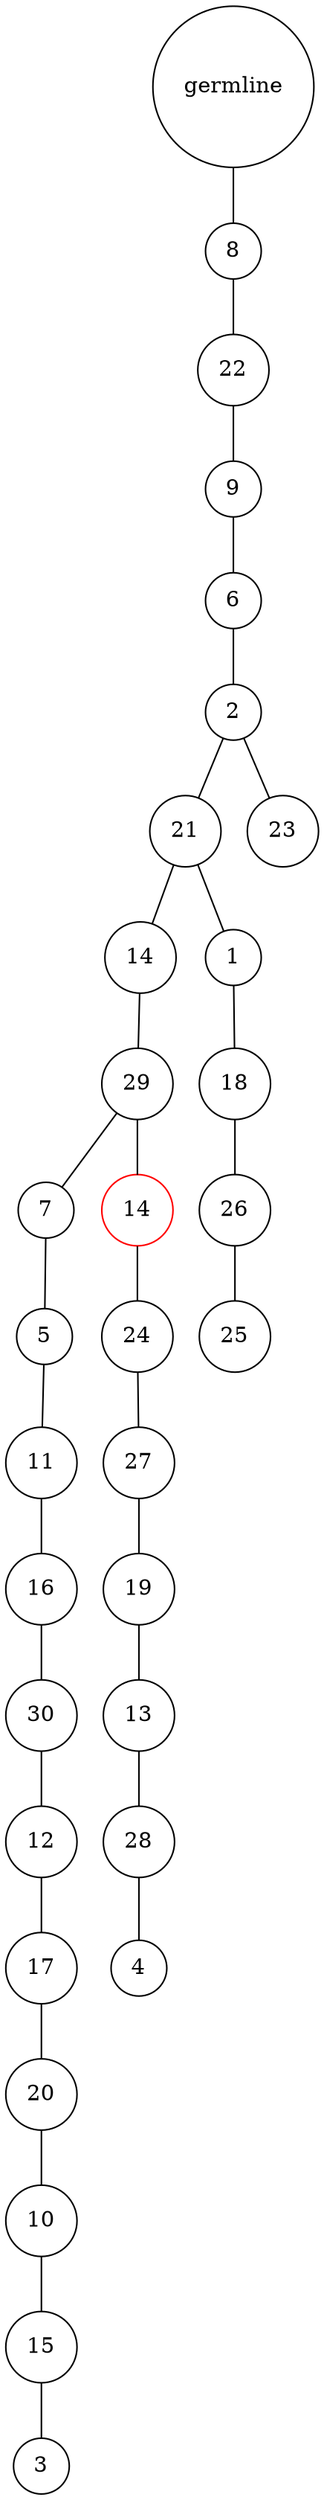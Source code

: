 graph {
	rankdir=UD;
	splines=line;
	node [shape=circle]
	"0x7f41f5a15a90" [label="germline"];
	"0x7f41f5a15ac0" [label="8"];
	"0x7f41f5a15a90" -- "0x7f41f5a15ac0" ;
	"0x7f41f5a15af0" [label="22"];
	"0x7f41f5a15ac0" -- "0x7f41f5a15af0" ;
	"0x7f41f5a15b20" [label="9"];
	"0x7f41f5a15af0" -- "0x7f41f5a15b20" ;
	"0x7f41f5a15b50" [label="6"];
	"0x7f41f5a15b20" -- "0x7f41f5a15b50" ;
	"0x7f41f5a15b80" [label="2"];
	"0x7f41f5a15b50" -- "0x7f41f5a15b80" ;
	"0x7f41f5a15bb0" [label="21"];
	"0x7f41f5a15b80" -- "0x7f41f5a15bb0" ;
	"0x7f41f5a15be0" [label="14"];
	"0x7f41f5a15bb0" -- "0x7f41f5a15be0" ;
	"0x7f41f5a15c10" [label="29"];
	"0x7f41f5a15be0" -- "0x7f41f5a15c10" ;
	"0x7f41f5a15c40" [label="7"];
	"0x7f41f5a15c10" -- "0x7f41f5a15c40" ;
	"0x7f41f5a15c70" [label="5"];
	"0x7f41f5a15c40" -- "0x7f41f5a15c70" ;
	"0x7f41f5a15ca0" [label="11"];
	"0x7f41f5a15c70" -- "0x7f41f5a15ca0" ;
	"0x7f41f5a15cd0" [label="16"];
	"0x7f41f5a15ca0" -- "0x7f41f5a15cd0" ;
	"0x7f41f5a15d00" [label="30"];
	"0x7f41f5a15cd0" -- "0x7f41f5a15d00" ;
	"0x7f41f5a15d30" [label="12"];
	"0x7f41f5a15d00" -- "0x7f41f5a15d30" ;
	"0x7f41f5a15d60" [label="17"];
	"0x7f41f5a15d30" -- "0x7f41f5a15d60" ;
	"0x7f41f5a15d90" [label="20"];
	"0x7f41f5a15d60" -- "0x7f41f5a15d90" ;
	"0x7f41f5a15dc0" [label="10"];
	"0x7f41f5a15d90" -- "0x7f41f5a15dc0" ;
	"0x7f41f5a15df0" [label="15"];
	"0x7f41f5a15dc0" -- "0x7f41f5a15df0" ;
	"0x7f41f5a15e20" [label="3"];
	"0x7f41f5a15df0" -- "0x7f41f5a15e20" ;
	"0x7f41f5a15e50" [label="14",color="red"];
	"0x7f41f5a15c10" -- "0x7f41f5a15e50" ;
	"0x7f41f5a15e80" [label="24"];
	"0x7f41f5a15e50" -- "0x7f41f5a15e80" ;
	"0x7f41f5a15eb0" [label="27"];
	"0x7f41f5a15e80" -- "0x7f41f5a15eb0" ;
	"0x7f41f5a15ee0" [label="19"];
	"0x7f41f5a15eb0" -- "0x7f41f5a15ee0" ;
	"0x7f41f5a15f10" [label="13"];
	"0x7f41f5a15ee0" -- "0x7f41f5a15f10" ;
	"0x7f41f5a15f40" [label="28"];
	"0x7f41f5a15f10" -- "0x7f41f5a15f40" ;
	"0x7f41f5a15f70" [label="4"];
	"0x7f41f5a15f40" -- "0x7f41f5a15f70" ;
	"0x7f41f5a15fa0" [label="1"];
	"0x7f41f5a15bb0" -- "0x7f41f5a15fa0" ;
	"0x7f41f5a15fd0" [label="18"];
	"0x7f41f5a15fa0" -- "0x7f41f5a15fd0" ;
	"0x7f41f5a23040" [label="26"];
	"0x7f41f5a15fd0" -- "0x7f41f5a23040" ;
	"0x7f41f5a23070" [label="25"];
	"0x7f41f5a23040" -- "0x7f41f5a23070" ;
	"0x7f41f5a230a0" [label="23"];
	"0x7f41f5a15b80" -- "0x7f41f5a230a0" ;
}
